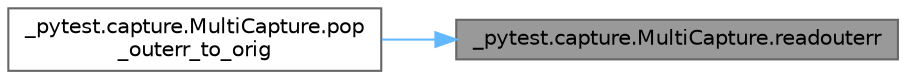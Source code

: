 digraph "_pytest.capture.MultiCapture.readouterr"
{
 // LATEX_PDF_SIZE
  bgcolor="transparent";
  edge [fontname=Helvetica,fontsize=10,labelfontname=Helvetica,labelfontsize=10];
  node [fontname=Helvetica,fontsize=10,shape=box,height=0.2,width=0.4];
  rankdir="RL";
  Node1 [id="Node000001",label="_pytest.capture.MultiCapture.readouterr",height=0.2,width=0.4,color="gray40", fillcolor="grey60", style="filled", fontcolor="black",tooltip=" "];
  Node1 -> Node2 [id="edge1_Node000001_Node000002",dir="back",color="steelblue1",style="solid",tooltip=" "];
  Node2 [id="Node000002",label="_pytest.capture.MultiCapture.pop\l_outerr_to_orig",height=0.2,width=0.4,color="grey40", fillcolor="white", style="filled",URL="$class__pytest_1_1capture_1_1_multi_capture.html#aaa56a0bda619698c6c2fd4410163f899",tooltip=" "];
}
